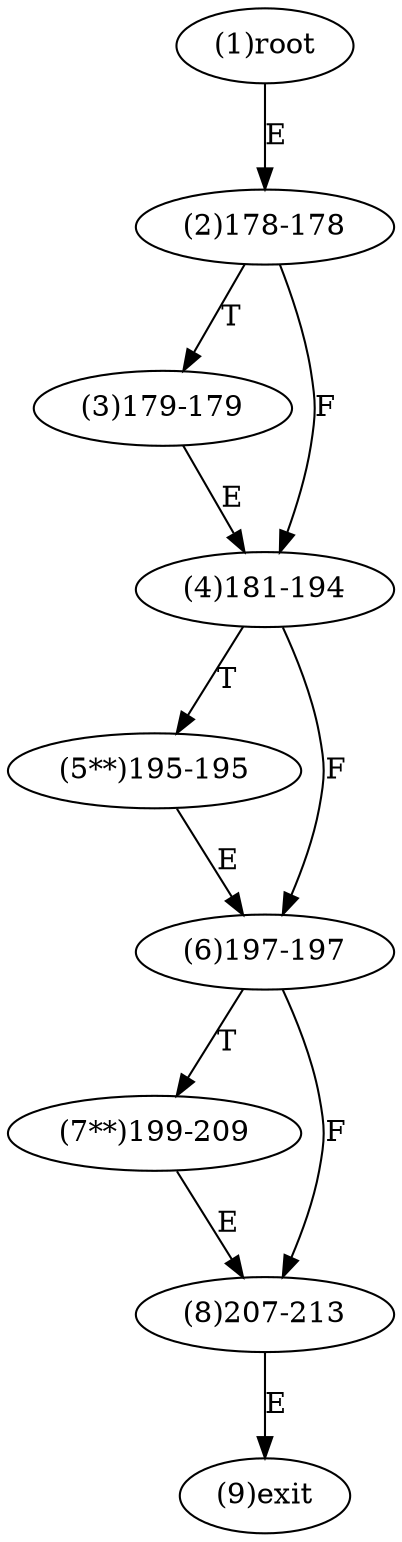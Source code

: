 digraph "" { 
1[ label="(1)root"];
2[ label="(2)178-178"];
3[ label="(3)179-179"];
4[ label="(4)181-194"];
5[ label="(5**)195-195"];
6[ label="(6)197-197"];
7[ label="(7**)199-209"];
8[ label="(8)207-213"];
9[ label="(9)exit"];
1->2[ label="E"];
2->4[ label="F"];
2->3[ label="T"];
3->4[ label="E"];
4->6[ label="F"];
4->5[ label="T"];
5->6[ label="E"];
6->8[ label="F"];
6->7[ label="T"];
7->8[ label="E"];
8->9[ label="E"];
}